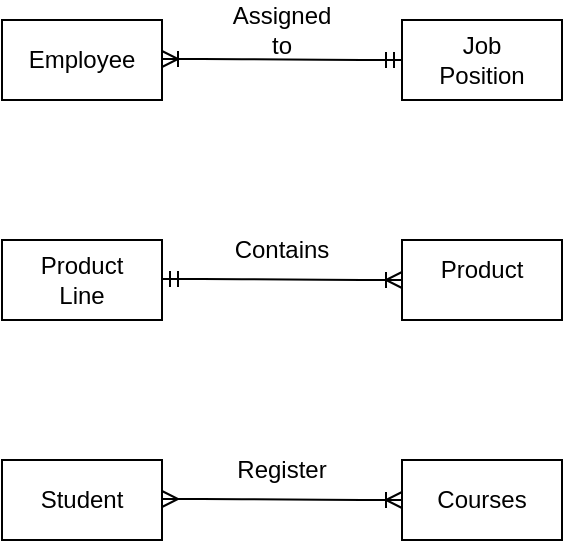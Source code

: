 <mxfile version="20.5.1" type="github">
  <diagram id="R2lEEEUBdFMjLlhIrx00" name="Page-1">
    <mxGraphModel dx="445" dy="435" grid="1" gridSize="10" guides="1" tooltips="1" connect="1" arrows="1" fold="1" page="1" pageScale="1" pageWidth="850" pageHeight="1100" math="0" shadow="0" extFonts="Permanent Marker^https://fonts.googleapis.com/css?family=Permanent+Marker">
      <root>
        <mxCell id="0" />
        <mxCell id="1" parent="0" />
        <mxCell id="C-vyLk0tnHw3VtMMgP7b-1" value="" style="edgeStyle=entityRelationEdgeStyle;endArrow=ERoneToMany;startArrow=ERmandOne;endFill=0;startFill=0;entryX=0;entryY=0.5;entryDx=0;entryDy=0;" parent="1" target="9hheqsSNT6ZVzJR-y3uv-11" edge="1">
          <mxGeometry width="100" height="100" relative="1" as="geometry">
            <mxPoint x="180" y="219.5" as="sourcePoint" />
            <mxPoint x="310" y="219.5" as="targetPoint" />
          </mxGeometry>
        </mxCell>
        <mxCell id="C-vyLk0tnHw3VtMMgP7b-12" value="" style="edgeStyle=entityRelationEdgeStyle;endArrow=ERoneToMany;startArrow=ERmany;endFill=0;startFill=0;entryX=0;entryY=0.5;entryDx=0;entryDy=0;" parent="1" target="9hheqsSNT6ZVzJR-y3uv-15" edge="1">
          <mxGeometry width="100" height="100" relative="1" as="geometry">
            <mxPoint x="180" y="329.5" as="sourcePoint" />
            <mxPoint x="340" y="329.5" as="targetPoint" />
          </mxGeometry>
        </mxCell>
        <mxCell id="9hheqsSNT6ZVzJR-y3uv-4" value="" style="rounded=0;whiteSpace=wrap;html=1;" vertex="1" parent="1">
          <mxGeometry x="100" y="90" width="80" height="40" as="geometry" />
        </mxCell>
        <mxCell id="9hheqsSNT6ZVzJR-y3uv-5" value="Employee" style="text;html=1;strokeColor=none;fillColor=none;align=center;verticalAlign=middle;whiteSpace=wrap;rounded=0;" vertex="1" parent="1">
          <mxGeometry x="110" y="95" width="60" height="30" as="geometry" />
        </mxCell>
        <mxCell id="9hheqsSNT6ZVzJR-y3uv-7" value="" style="rounded=0;whiteSpace=wrap;html=1;" vertex="1" parent="1">
          <mxGeometry x="300" y="90" width="80" height="40" as="geometry" />
        </mxCell>
        <mxCell id="9hheqsSNT6ZVzJR-y3uv-8" value="Job Position" style="text;html=1;strokeColor=none;fillColor=none;align=center;verticalAlign=middle;whiteSpace=wrap;rounded=0;" vertex="1" parent="1">
          <mxGeometry x="310" y="95" width="60" height="30" as="geometry" />
        </mxCell>
        <mxCell id="9hheqsSNT6ZVzJR-y3uv-9" value="" style="rounded=0;whiteSpace=wrap;html=1;" vertex="1" parent="1">
          <mxGeometry x="100" y="200" width="80" height="40" as="geometry" />
        </mxCell>
        <mxCell id="9hheqsSNT6ZVzJR-y3uv-10" value="Product Line" style="text;html=1;strokeColor=none;fillColor=none;align=center;verticalAlign=middle;whiteSpace=wrap;rounded=0;" vertex="1" parent="1">
          <mxGeometry x="110" y="205" width="60" height="30" as="geometry" />
        </mxCell>
        <mxCell id="9hheqsSNT6ZVzJR-y3uv-11" value="" style="rounded=0;whiteSpace=wrap;html=1;" vertex="1" parent="1">
          <mxGeometry x="300" y="200" width="80" height="40" as="geometry" />
        </mxCell>
        <mxCell id="9hheqsSNT6ZVzJR-y3uv-12" value="Product" style="text;html=1;strokeColor=none;fillColor=none;align=center;verticalAlign=middle;whiteSpace=wrap;rounded=0;" vertex="1" parent="1">
          <mxGeometry x="310" y="200" width="60" height="30" as="geometry" />
        </mxCell>
        <mxCell id="9hheqsSNT6ZVzJR-y3uv-13" value="" style="rounded=0;whiteSpace=wrap;html=1;" vertex="1" parent="1">
          <mxGeometry x="100" y="310" width="80" height="40" as="geometry" />
        </mxCell>
        <mxCell id="9hheqsSNT6ZVzJR-y3uv-14" value="Student&lt;span style=&quot;color: rgba(0, 0, 0, 0); font-family: monospace; font-size: 0px; text-align: start;&quot;&gt;%3CmxGraphModel%3E%3Croot%3E%3CmxCell%20id%3D%220%22%2F%3E%3CmxCell%20id%3D%221%22%20parent%3D%220%22%2F%3E%3CmxCell%20id%3D%222%22%20value%3D%22%22%20style%3D%22rounded%3D0%3BwhiteSpace%3Dwrap%3Bhtml%3D1%3B%22%20vertex%3D%221%22%20parent%3D%221%22%3E%3CmxGeometry%20x%3D%22100%22%20y%3D%2290%22%20width%3D%2280%22%20height%3D%2240%22%20as%3D%22geometry%22%2F%3E%3C%2FmxCell%3E%3C%2Froot%3E%3C%2FmxGraphModel%3E&lt;/span&gt;" style="text;html=1;strokeColor=none;fillColor=none;align=center;verticalAlign=middle;whiteSpace=wrap;rounded=0;" vertex="1" parent="1">
          <mxGeometry x="110" y="315" width="60" height="30" as="geometry" />
        </mxCell>
        <mxCell id="9hheqsSNT6ZVzJR-y3uv-15" value="" style="rounded=0;whiteSpace=wrap;html=1;" vertex="1" parent="1">
          <mxGeometry x="300" y="310" width="80" height="40" as="geometry" />
        </mxCell>
        <mxCell id="9hheqsSNT6ZVzJR-y3uv-16" value="Courses" style="text;html=1;strokeColor=none;fillColor=none;align=center;verticalAlign=middle;whiteSpace=wrap;rounded=0;" vertex="1" parent="1">
          <mxGeometry x="310" y="315" width="60" height="30" as="geometry" />
        </mxCell>
        <mxCell id="9hheqsSNT6ZVzJR-y3uv-22" value="" style="edgeStyle=entityRelationEdgeStyle;endArrow=ERmandOne;startArrow=ERoneToMany;endFill=0;startFill=0;entryX=0;entryY=0.5;entryDx=0;entryDy=0;" edge="1" parent="1" target="9hheqsSNT6ZVzJR-y3uv-7">
          <mxGeometry width="100" height="100" relative="1" as="geometry">
            <mxPoint x="180" y="109.5" as="sourcePoint" />
            <mxPoint x="290" y="110" as="targetPoint" />
          </mxGeometry>
        </mxCell>
        <mxCell id="9hheqsSNT6ZVzJR-y3uv-24" value="Assigned to" style="text;html=1;strokeColor=none;fillColor=none;align=center;verticalAlign=middle;whiteSpace=wrap;rounded=0;" vertex="1" parent="1">
          <mxGeometry x="210" y="80" width="60" height="30" as="geometry" />
        </mxCell>
        <mxCell id="9hheqsSNT6ZVzJR-y3uv-25" value="Contains" style="text;html=1;strokeColor=none;fillColor=none;align=center;verticalAlign=middle;whiteSpace=wrap;rounded=0;" vertex="1" parent="1">
          <mxGeometry x="210" y="190" width="60" height="30" as="geometry" />
        </mxCell>
        <mxCell id="9hheqsSNT6ZVzJR-y3uv-26" value="Register" style="text;html=1;strokeColor=none;fillColor=none;align=center;verticalAlign=middle;whiteSpace=wrap;rounded=0;" vertex="1" parent="1">
          <mxGeometry x="210" y="300" width="60" height="30" as="geometry" />
        </mxCell>
      </root>
    </mxGraphModel>
  </diagram>
</mxfile>
